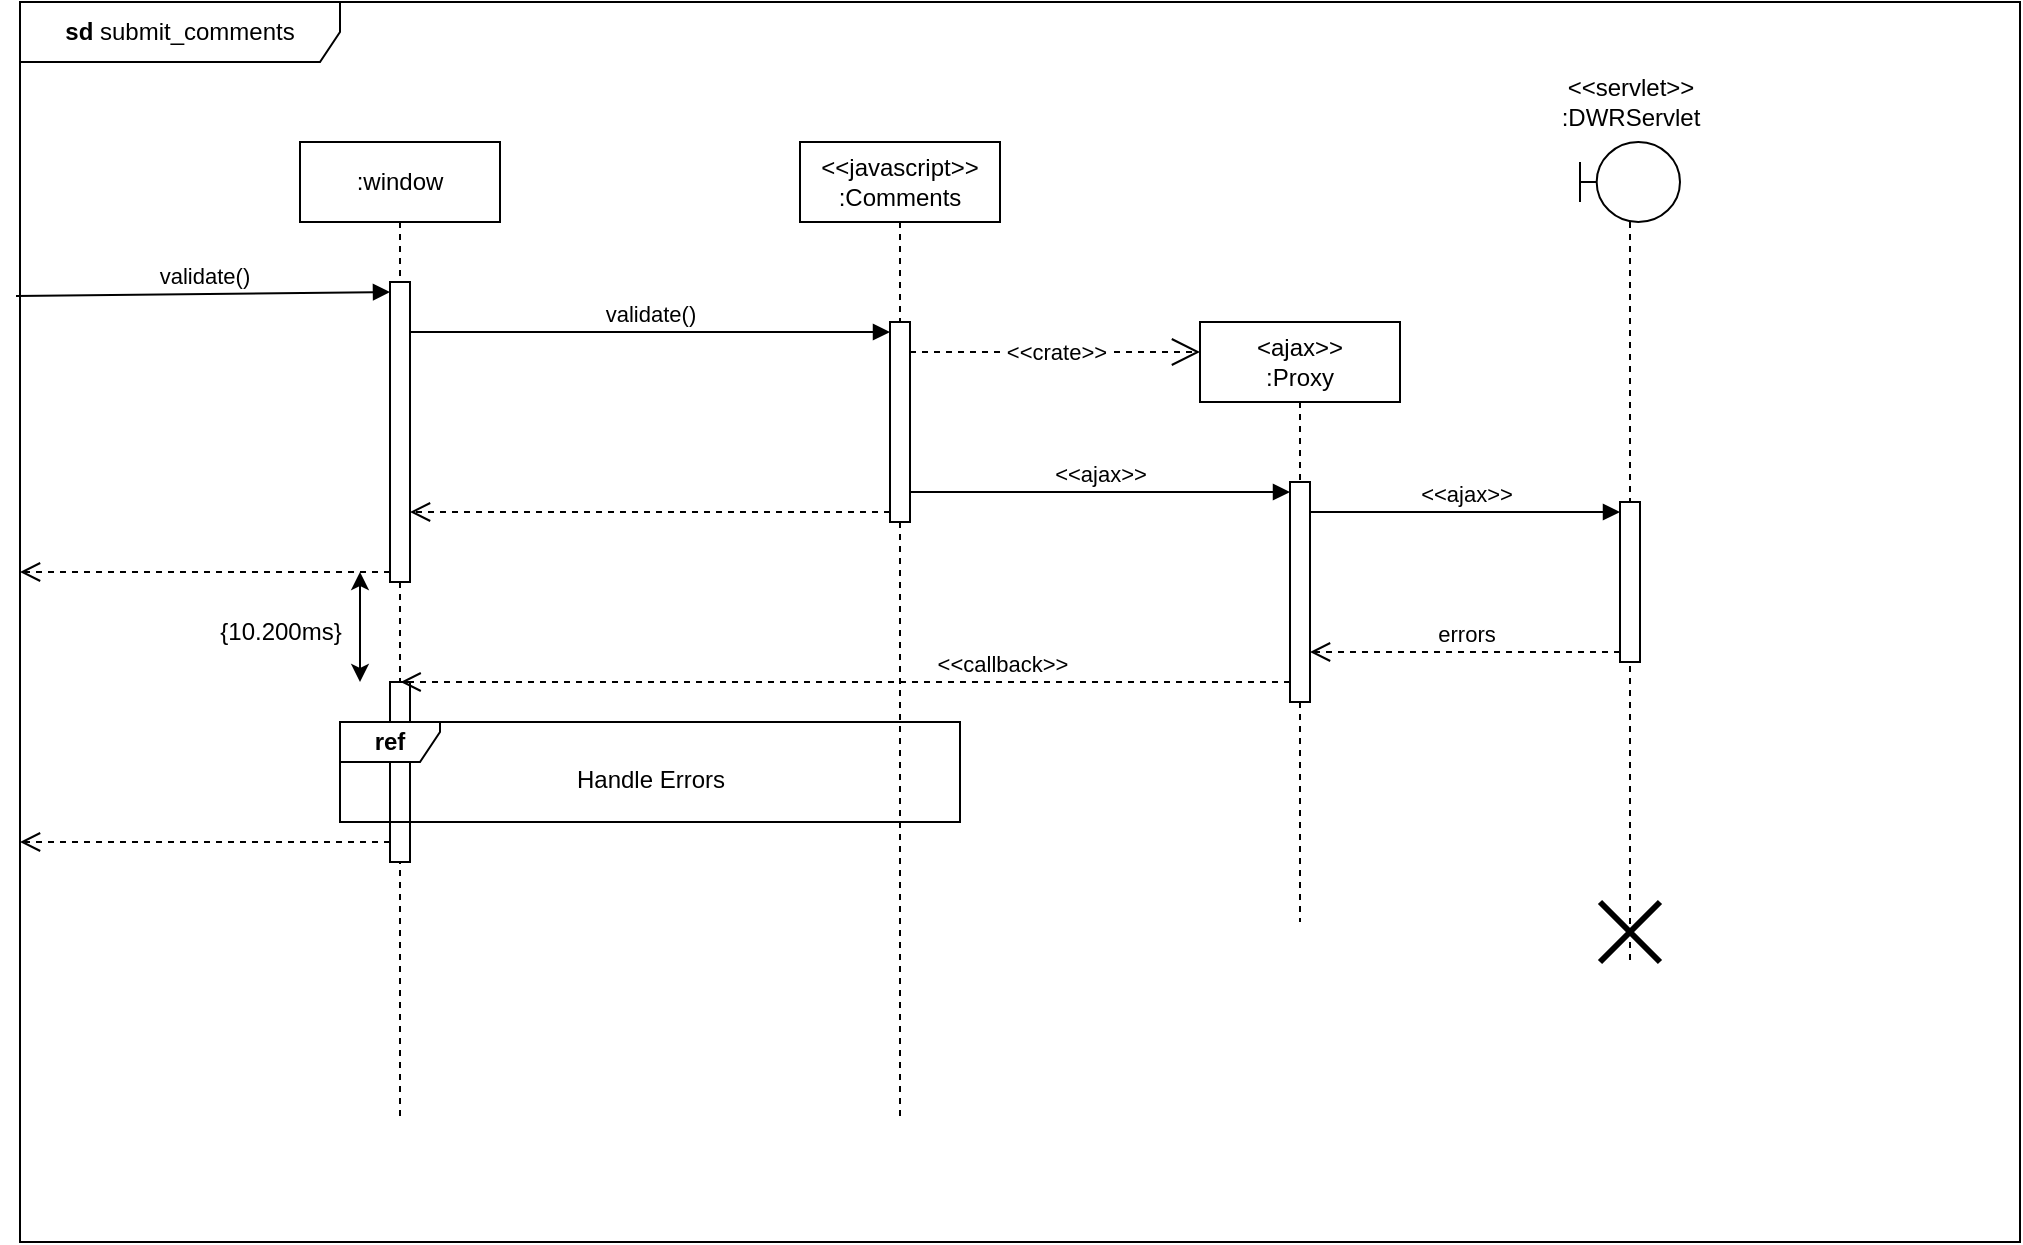 <mxfile version="24.2.1" type="device">
  <diagram name="Page-1" id="SFIL8JcXuw7Fibyfm9k1">
    <mxGraphModel dx="1426" dy="785" grid="1" gridSize="10" guides="1" tooltips="1" connect="1" arrows="1" fold="1" page="1" pageScale="1" pageWidth="850" pageHeight="1100" math="0" shadow="0">
      <root>
        <mxCell id="0" />
        <mxCell id="1" parent="0" />
        <mxCell id="WlvJJ3Fmd9fKB_0aovkG-1" value="&lt;b&gt;sd&lt;/b&gt; submit_comments" style="shape=umlFrame;whiteSpace=wrap;html=1;pointerEvents=0;width=160;height=30;" vertex="1" parent="1">
          <mxGeometry x="90" y="140" width="1000" height="620" as="geometry" />
        </mxCell>
        <mxCell id="WlvJJ3Fmd9fKB_0aovkG-2" value="&amp;lt;&amp;lt;javascript&amp;gt;&amp;gt;&lt;div&gt;:Comments&lt;/div&gt;" style="shape=umlLifeline;perimeter=lifelinePerimeter;whiteSpace=wrap;html=1;container=1;dropTarget=0;collapsible=0;recursiveResize=0;outlineConnect=0;portConstraint=eastwest;newEdgeStyle={&quot;curved&quot;:0,&quot;rounded&quot;:0};" vertex="1" parent="1">
          <mxGeometry x="480" y="210" width="100" height="490" as="geometry" />
        </mxCell>
        <mxCell id="WlvJJ3Fmd9fKB_0aovkG-7" value="" style="html=1;points=[[0,0,0,0,5],[0,1,0,0,-5],[1,0,0,0,5],[1,1,0,0,-5]];perimeter=orthogonalPerimeter;outlineConnect=0;targetShapes=umlLifeline;portConstraint=eastwest;newEdgeStyle={&quot;curved&quot;:0,&quot;rounded&quot;:0};" vertex="1" parent="WlvJJ3Fmd9fKB_0aovkG-2">
          <mxGeometry x="45" y="90" width="10" height="100" as="geometry" />
        </mxCell>
        <mxCell id="WlvJJ3Fmd9fKB_0aovkG-3" value=":window" style="shape=umlLifeline;perimeter=lifelinePerimeter;whiteSpace=wrap;html=1;container=1;dropTarget=0;collapsible=0;recursiveResize=0;outlineConnect=0;portConstraint=eastwest;newEdgeStyle={&quot;curved&quot;:0,&quot;rounded&quot;:0};" vertex="1" parent="1">
          <mxGeometry x="230" y="210" width="100" height="490" as="geometry" />
        </mxCell>
        <mxCell id="WlvJJ3Fmd9fKB_0aovkG-4" value="" style="html=1;points=[[0,0,0,0,5],[0,1,0,0,-5],[1,0,0,0,5],[1,1,0,0,-5]];perimeter=orthogonalPerimeter;outlineConnect=0;targetShapes=umlLifeline;portConstraint=eastwest;newEdgeStyle={&quot;curved&quot;:0,&quot;rounded&quot;:0};" vertex="1" parent="WlvJJ3Fmd9fKB_0aovkG-3">
          <mxGeometry x="45" y="70" width="10" height="150" as="geometry" />
        </mxCell>
        <mxCell id="WlvJJ3Fmd9fKB_0aovkG-17" value="" style="html=1;points=[[0,0,0,0,5],[0,1,0,0,-5],[1,0,0,0,5],[1,1,0,0,-5]];perimeter=orthogonalPerimeter;outlineConnect=0;targetShapes=umlLifeline;portConstraint=eastwest;newEdgeStyle={&quot;curved&quot;:0,&quot;rounded&quot;:0};" vertex="1" parent="WlvJJ3Fmd9fKB_0aovkG-3">
          <mxGeometry x="45" y="270" width="10" height="90" as="geometry" />
        </mxCell>
        <mxCell id="WlvJJ3Fmd9fKB_0aovkG-5" value="validate()" style="html=1;verticalAlign=bottom;endArrow=block;curved=0;rounded=0;exitX=-0.002;exitY=0.237;exitDx=0;exitDy=0;exitPerimeter=0;entryX=0;entryY=0;entryDx=0;entryDy=5;entryPerimeter=0;" edge="1" target="WlvJJ3Fmd9fKB_0aovkG-4" parent="1" source="WlvJJ3Fmd9fKB_0aovkG-1">
          <mxGeometry x="0.005" relative="1" as="geometry">
            <mxPoint x="210" y="305" as="sourcePoint" />
            <mxPoint x="270" y="287" as="targetPoint" />
            <mxPoint as="offset" />
          </mxGeometry>
        </mxCell>
        <mxCell id="WlvJJ3Fmd9fKB_0aovkG-6" value="" style="html=1;verticalAlign=bottom;endArrow=open;dashed=1;endSize=8;curved=0;rounded=0;exitX=0;exitY=1;exitDx=0;exitDy=-5;" edge="1" source="WlvJJ3Fmd9fKB_0aovkG-4" parent="1">
          <mxGeometry relative="1" as="geometry">
            <mxPoint x="90" y="425" as="targetPoint" />
          </mxGeometry>
        </mxCell>
        <mxCell id="WlvJJ3Fmd9fKB_0aovkG-8" value="validate()" style="html=1;verticalAlign=bottom;endArrow=block;curved=0;rounded=0;entryX=0;entryY=0;entryDx=0;entryDy=5;" edge="1" target="WlvJJ3Fmd9fKB_0aovkG-7" parent="1" source="WlvJJ3Fmd9fKB_0aovkG-4">
          <mxGeometry relative="1" as="geometry">
            <mxPoint x="290" y="305" as="sourcePoint" />
          </mxGeometry>
        </mxCell>
        <mxCell id="WlvJJ3Fmd9fKB_0aovkG-9" value="" style="html=1;verticalAlign=bottom;endArrow=open;dashed=1;endSize=8;curved=0;rounded=0;exitX=0;exitY=1;exitDx=0;exitDy=-5;" edge="1" source="WlvJJ3Fmd9fKB_0aovkG-7" parent="1" target="WlvJJ3Fmd9fKB_0aovkG-4">
          <mxGeometry relative="1" as="geometry">
            <mxPoint x="450" y="365" as="targetPoint" />
          </mxGeometry>
        </mxCell>
        <mxCell id="WlvJJ3Fmd9fKB_0aovkG-11" value="&amp;lt;&amp;lt;crate&amp;gt;&amp;gt;" style="endArrow=open;endSize=12;dashed=1;html=1;rounded=0;entryX=0;entryY=0.05;entryDx=0;entryDy=0;entryPerimeter=0;" edge="1" parent="1" source="WlvJJ3Fmd9fKB_0aovkG-7" target="WlvJJ3Fmd9fKB_0aovkG-12">
          <mxGeometry width="160" relative="1" as="geometry">
            <mxPoint x="540" y="440" as="sourcePoint" />
            <mxPoint x="680" y="315" as="targetPoint" />
          </mxGeometry>
        </mxCell>
        <mxCell id="WlvJJ3Fmd9fKB_0aovkG-12" value="&amp;lt;ajax&amp;gt;&amp;gt;&lt;div&gt;:Proxy&lt;/div&gt;" style="shape=umlLifeline;perimeter=lifelinePerimeter;whiteSpace=wrap;html=1;container=1;dropTarget=0;collapsible=0;recursiveResize=0;outlineConnect=0;portConstraint=eastwest;newEdgeStyle={&quot;curved&quot;:0,&quot;rounded&quot;:0};" vertex="1" parent="1">
          <mxGeometry x="680" y="300" width="100" height="300" as="geometry" />
        </mxCell>
        <mxCell id="WlvJJ3Fmd9fKB_0aovkG-13" value="" style="html=1;points=[[0,0,0,0,5],[0,1,0,0,-5],[1,0,0,0,5],[1,1,0,0,-5]];perimeter=orthogonalPerimeter;outlineConnect=0;targetShapes=umlLifeline;portConstraint=eastwest;newEdgeStyle={&quot;curved&quot;:0,&quot;rounded&quot;:0};" vertex="1" parent="WlvJJ3Fmd9fKB_0aovkG-12">
          <mxGeometry x="45" y="80" width="10" height="110" as="geometry" />
        </mxCell>
        <mxCell id="WlvJJ3Fmd9fKB_0aovkG-14" value="&amp;lt;&amp;lt;ajax&amp;gt;&amp;gt;" style="html=1;verticalAlign=bottom;endArrow=block;curved=0;rounded=0;entryX=0;entryY=0;entryDx=0;entryDy=5;" edge="1" target="WlvJJ3Fmd9fKB_0aovkG-13" parent="1" source="WlvJJ3Fmd9fKB_0aovkG-7">
          <mxGeometry relative="1" as="geometry">
            <mxPoint x="540" y="385" as="sourcePoint" />
          </mxGeometry>
        </mxCell>
        <mxCell id="WlvJJ3Fmd9fKB_0aovkG-15" value="&amp;lt;&amp;lt;callback&amp;gt;&amp;gt;" style="html=1;verticalAlign=bottom;endArrow=open;dashed=1;endSize=8;curved=0;rounded=0;exitX=0;exitY=1;exitDx=0;exitDy=-5;" edge="1" parent="1">
          <mxGeometry x="-0.349" relative="1" as="geometry">
            <mxPoint x="280.308" y="480" as="targetPoint" />
            <mxPoint x="725" y="480" as="sourcePoint" />
            <mxPoint as="offset" />
          </mxGeometry>
        </mxCell>
        <mxCell id="WlvJJ3Fmd9fKB_0aovkG-16" value="" style="html=1;verticalAlign=bottom;endArrow=open;dashed=1;endSize=8;curved=0;rounded=0;entryX=0;entryY=0.644;entryDx=0;entryDy=0;entryPerimeter=0;" edge="1" parent="1" source="WlvJJ3Fmd9fKB_0aovkG-17">
          <mxGeometry relative="1" as="geometry">
            <mxPoint x="270" y="560" as="sourcePoint" />
            <mxPoint x="90" y="560" as="targetPoint" />
          </mxGeometry>
        </mxCell>
        <mxCell id="WlvJJ3Fmd9fKB_0aovkG-19" value="&lt;b&gt;ref&lt;/b&gt;" style="shape=umlFrame;whiteSpace=wrap;html=1;pointerEvents=0;recursiveResize=0;container=1;collapsible=0;width=50;height=20;shadow=0;overflow=visible;fillOpacity=100;strokeOpacity=100;backgroundOutline=0;" vertex="1" parent="1">
          <mxGeometry x="250" y="500" width="310" height="50" as="geometry" />
        </mxCell>
        <mxCell id="WlvJJ3Fmd9fKB_0aovkG-20" value="Handle Errors" style="text;align=center;html=1;" vertex="1" parent="WlvJJ3Fmd9fKB_0aovkG-19">
          <mxGeometry width="100" height="20" relative="1" as="geometry">
            <mxPoint x="105" y="15" as="offset" />
          </mxGeometry>
        </mxCell>
        <mxCell id="WlvJJ3Fmd9fKB_0aovkG-26" value="" style="shape=umlLifeline;perimeter=lifelinePerimeter;whiteSpace=wrap;html=1;container=1;dropTarget=0;collapsible=0;recursiveResize=0;outlineConnect=0;portConstraint=eastwest;newEdgeStyle={&quot;curved&quot;:0,&quot;rounded&quot;:0};participant=umlBoundary;" vertex="1" parent="1">
          <mxGeometry x="870" y="210" width="50" height="410" as="geometry" />
        </mxCell>
        <mxCell id="WlvJJ3Fmd9fKB_0aovkG-27" value="" style="html=1;points=[[0,0,0,0,5],[0,1,0,0,-5],[1,0,0,0,5],[1,1,0,0,-5]];perimeter=orthogonalPerimeter;outlineConnect=0;targetShapes=umlLifeline;portConstraint=eastwest;newEdgeStyle={&quot;curved&quot;:0,&quot;rounded&quot;:0};" vertex="1" parent="WlvJJ3Fmd9fKB_0aovkG-26">
          <mxGeometry x="20" y="180" width="10" height="80" as="geometry" />
        </mxCell>
        <mxCell id="WlvJJ3Fmd9fKB_0aovkG-30" value="" style="shape=umlDestroy;whiteSpace=wrap;html=1;strokeWidth=3;targetShapes=umlLifeline;" vertex="1" parent="WlvJJ3Fmd9fKB_0aovkG-26">
          <mxGeometry x="10" y="380" width="30" height="30" as="geometry" />
        </mxCell>
        <mxCell id="WlvJJ3Fmd9fKB_0aovkG-28" value="&amp;lt;&amp;lt;ajax&amp;gt;&amp;gt;" style="html=1;verticalAlign=bottom;endArrow=block;curved=0;rounded=0;entryX=0;entryY=0;entryDx=0;entryDy=5;" edge="1" target="WlvJJ3Fmd9fKB_0aovkG-27" parent="1" source="WlvJJ3Fmd9fKB_0aovkG-13">
          <mxGeometry relative="1" as="geometry">
            <mxPoint x="820" y="395" as="sourcePoint" />
          </mxGeometry>
        </mxCell>
        <mxCell id="WlvJJ3Fmd9fKB_0aovkG-29" value="errors" style="html=1;verticalAlign=bottom;endArrow=open;dashed=1;endSize=8;curved=0;rounded=0;exitX=0;exitY=1;exitDx=0;exitDy=-5;" edge="1" source="WlvJJ3Fmd9fKB_0aovkG-27" parent="1" target="WlvJJ3Fmd9fKB_0aovkG-13">
          <mxGeometry relative="1" as="geometry">
            <mxPoint x="820" y="465" as="targetPoint" />
          </mxGeometry>
        </mxCell>
        <mxCell id="WlvJJ3Fmd9fKB_0aovkG-31" value="&amp;lt;&amp;lt;servlet&amp;gt;&amp;gt;&lt;div&gt;:DWRServlet&lt;/div&gt;" style="text;html=1;align=center;verticalAlign=middle;resizable=0;points=[];autosize=1;strokeColor=none;fillColor=none;" vertex="1" parent="1">
          <mxGeometry x="850" y="170" width="90" height="40" as="geometry" />
        </mxCell>
        <mxCell id="WlvJJ3Fmd9fKB_0aovkG-32" value="" style="endArrow=classic;startArrow=classic;html=1;rounded=0;" edge="1" parent="1">
          <mxGeometry width="50" height="50" relative="1" as="geometry">
            <mxPoint x="260" y="480" as="sourcePoint" />
            <mxPoint x="260" y="425" as="targetPoint" />
          </mxGeometry>
        </mxCell>
        <mxCell id="WlvJJ3Fmd9fKB_0aovkG-33" value="{10.200ms}" style="text;html=1;align=center;verticalAlign=middle;resizable=0;points=[];autosize=1;strokeColor=none;fillColor=none;" vertex="1" parent="1">
          <mxGeometry x="180" y="440" width="80" height="30" as="geometry" />
        </mxCell>
      </root>
    </mxGraphModel>
  </diagram>
</mxfile>
